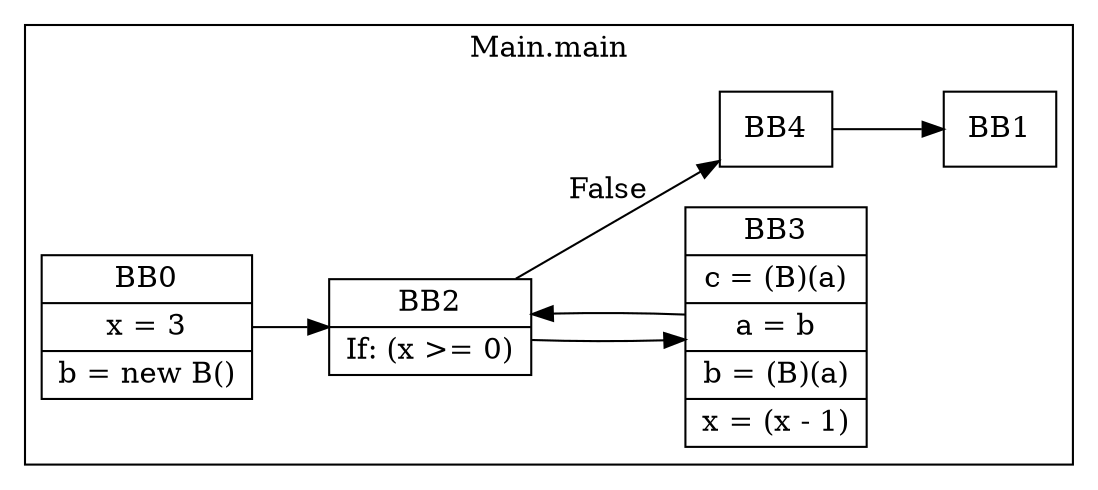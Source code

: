 digraph G {
  graph [ rankdir = "LR" ];
  subgraph cluster_0 {
    label = "Main.main"
    M0_BB0 [
      shape="record"
      label="BB0|x = 3|b = new B()"
    ];
    M0_BB0 -> M0_BB2;
    M0_BB1 [
      shape="record"
      label="BB1"
    ];
    M0_BB2 [
      shape="record"
      label="BB2|If: (x \>= 0)"
    ];
    M0_BB2 -> M0_BB3;
    M0_BB2 -> M0_BB4 [label="False"];
    M0_BB3 [
      shape="record"
      label="BB3|c = (B)(a)|a = b|b = (B)(a)|x = (x - 1)"
    ];
    M0_BB3 -> M0_BB2;
    M0_BB4 [
      shape="record"
      label="BB4"
    ];
    M0_BB4 -> M0_BB1;
  }
}
